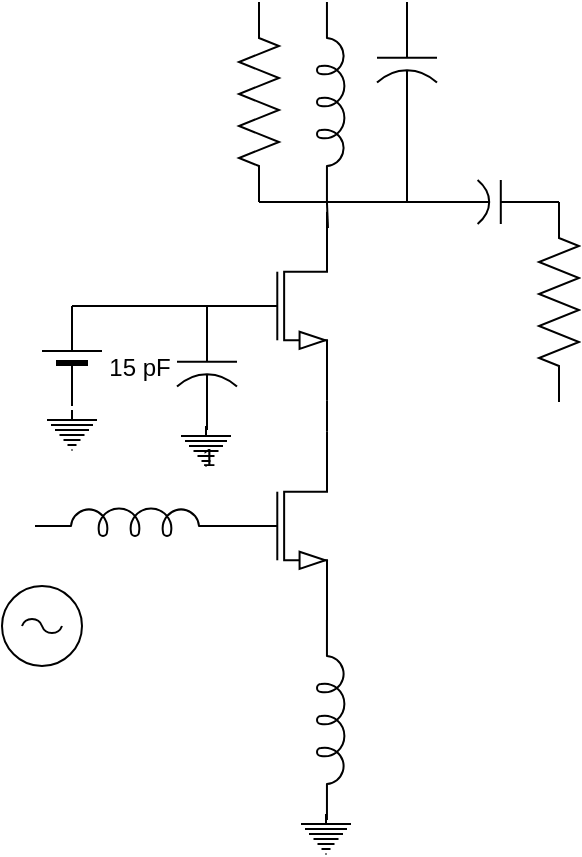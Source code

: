 <mxfile version="10.7.5" type="github"><diagram name="Page-1" id="7e0a89b8-554c-2b80-1dc8-d5c74ca68de4"><mxGraphModel dx="1360" dy="814" grid="1" gridSize="10" guides="1" tooltips="1" connect="1" arrows="1" fold="1" page="1" pageScale="1" pageWidth="1100" pageHeight="850" background="#ffffff" math="0" shadow="0"><root><mxCell id="0"/><mxCell id="1" parent="0"/><mxCell id="XNXPmuBRwYhyQWIhWre6-27" style="edgeStyle=orthogonalEdgeStyle;rounded=0;orthogonalLoop=1;jettySize=auto;html=1;exitX=1;exitY=0;exitDx=0;exitDy=0;exitPerimeter=0;entryX=1;entryY=1;entryDx=0;entryDy=0;entryPerimeter=0;endArrow=none;endFill=0;" edge="1" parent="1" source="XNXPmuBRwYhyQWIhWre6-1" target="XNXPmuBRwYhyQWIhWre6-2"><mxGeometry relative="1" as="geometry"/></mxCell><mxCell id="XNXPmuBRwYhyQWIhWre6-1" value="" style="verticalLabelPosition=bottom;shadow=0;dashed=0;align=center;fillColor=#ffffff;html=1;verticalAlign=top;strokeWidth=1;shape=mxgraph.electrical.transistors.nmos;pointerEvents=1;" vertex="1" parent="1"><mxGeometry x="532.5" y="500" width="60" height="100" as="geometry"/></mxCell><mxCell id="XNXPmuBRwYhyQWIhWre6-29" style="edgeStyle=orthogonalEdgeStyle;rounded=0;orthogonalLoop=1;jettySize=auto;html=1;exitX=1;exitY=0;exitDx=0;exitDy=0;exitPerimeter=0;entryX=1;entryY=0.645;entryDx=0;entryDy=0;entryPerimeter=0;endArrow=none;endFill=0;" edge="1" parent="1" target="XNXPmuBRwYhyQWIhWre6-4"><mxGeometry relative="1" as="geometry"><mxPoint x="593" y="401" as="sourcePoint"/></mxGeometry></mxCell><mxCell id="XNXPmuBRwYhyQWIhWre6-2" value="" style="verticalLabelPosition=bottom;shadow=0;dashed=0;align=center;fillColor=#ffffff;html=1;verticalAlign=top;strokeWidth=1;shape=mxgraph.electrical.transistors.nmos;pointerEvents=1;" vertex="1" parent="1"><mxGeometry x="532.5" y="390" width="60" height="100" as="geometry"/></mxCell><mxCell id="XNXPmuBRwYhyQWIhWre6-3" value="" style="pointerEvents=1;verticalLabelPosition=bottom;shadow=0;dashed=0;align=center;fillColor=#ffffff;html=1;verticalAlign=top;strokeWidth=1;shape=mxgraph.electrical.inductors.inductor_5;direction=south;" vertex="1" parent="1"><mxGeometry x="587.5" y="597" width="14" height="100" as="geometry"/></mxCell><mxCell id="XNXPmuBRwYhyQWIhWre6-30" style="edgeStyle=orthogonalEdgeStyle;rounded=0;orthogonalLoop=1;jettySize=auto;html=1;exitX=1;exitY=0.645;exitDx=0;exitDy=0;exitPerimeter=0;entryX=1;entryY=0.5;entryDx=0;entryDy=0;entryPerimeter=0;endArrow=none;endFill=0;" edge="1" parent="1" source="XNXPmuBRwYhyQWIhWre6-4" target="XNXPmuBRwYhyQWIhWre6-5"><mxGeometry relative="1" as="geometry"><Array as="points"><mxPoint x="570" y="388"/><mxPoint x="570" y="388"/></Array></mxGeometry></mxCell><mxCell id="XNXPmuBRwYhyQWIhWre6-31" style="edgeStyle=orthogonalEdgeStyle;rounded=0;orthogonalLoop=1;jettySize=auto;html=1;exitX=1;exitY=0.645;exitDx=0;exitDy=0;exitPerimeter=0;entryX=1;entryY=0.5;entryDx=0;entryDy=0;entryPerimeter=0;endArrow=none;endFill=0;" edge="1" parent="1" source="XNXPmuBRwYhyQWIhWre6-4" target="XNXPmuBRwYhyQWIhWre6-6"><mxGeometry relative="1" as="geometry"><Array as="points"><mxPoint x="633" y="388"/></Array></mxGeometry></mxCell><mxCell id="XNXPmuBRwYhyQWIhWre6-4" value="" style="pointerEvents=1;verticalLabelPosition=bottom;shadow=0;dashed=0;align=center;fillColor=#ffffff;html=1;verticalAlign=top;strokeWidth=1;shape=mxgraph.electrical.inductors.inductor_5;direction=south;" vertex="1" parent="1"><mxGeometry x="587.5" y="288" width="14" height="100" as="geometry"/></mxCell><mxCell id="XNXPmuBRwYhyQWIhWre6-5" value="" style="pointerEvents=1;verticalLabelPosition=bottom;shadow=0;dashed=0;align=center;fillColor=#ffffff;html=1;verticalAlign=top;strokeWidth=1;shape=mxgraph.electrical.resistors.resistor_2;direction=south;" vertex="1" parent="1"><mxGeometry x="548.5" y="288" width="20" height="100" as="geometry"/></mxCell><mxCell id="XNXPmuBRwYhyQWIhWre6-6" value="" style="pointerEvents=1;verticalLabelPosition=bottom;shadow=0;dashed=0;align=center;fillColor=#ffffff;html=1;verticalAlign=top;strokeWidth=1;shape=mxgraph.electrical.capacitors.capacitor_2;direction=south;" vertex="1" parent="1"><mxGeometry x="617.5" y="288" width="30" height="62" as="geometry"/></mxCell><mxCell id="XNXPmuBRwYhyQWIhWre6-11" value="" style="pointerEvents=1;verticalLabelPosition=bottom;shadow=0;dashed=0;align=center;fillColor=#ffffff;html=1;verticalAlign=top;strokeWidth=1;shape=mxgraph.electrical.inductors.inductor_5;direction=east;" vertex="1" parent="1"><mxGeometry x="446.5" y="541" width="100" height="14" as="geometry"/></mxCell><mxCell id="XNXPmuBRwYhyQWIhWre6-12" value="" style="pointerEvents=1;verticalLabelPosition=bottom;shadow=0;dashed=0;align=center;fillColor=#ffffff;html=1;verticalAlign=top;strokeWidth=1;shape=mxgraph.electrical.signal_sources.ac_source;" vertex="1" parent="1"><mxGeometry x="430" y="580" width="40" height="40" as="geometry"/></mxCell><mxCell id="XNXPmuBRwYhyQWIhWre6-33" style="edgeStyle=orthogonalEdgeStyle;rounded=0;orthogonalLoop=1;jettySize=auto;html=1;exitX=1;exitY=0.5;exitDx=0;exitDy=0;exitPerimeter=0;endArrow=none;endFill=0;" edge="1" parent="1" source="XNXPmuBRwYhyQWIhWre6-13"><mxGeometry relative="1" as="geometry"><mxPoint x="630" y="388" as="targetPoint"/></mxGeometry></mxCell><mxCell id="XNXPmuBRwYhyQWIhWre6-34" style="edgeStyle=orthogonalEdgeStyle;rounded=0;orthogonalLoop=1;jettySize=auto;html=1;exitX=0;exitY=0.5;exitDx=0;exitDy=0;exitPerimeter=0;entryX=0;entryY=0.5;entryDx=0;entryDy=0;entryPerimeter=0;endArrow=none;endFill=0;" edge="1" parent="1" source="XNXPmuBRwYhyQWIhWre6-13" target="XNXPmuBRwYhyQWIhWre6-32"><mxGeometry relative="1" as="geometry"/></mxCell><mxCell id="XNXPmuBRwYhyQWIhWre6-13" value="" style="pointerEvents=1;verticalLabelPosition=bottom;shadow=0;dashed=0;align=center;fillColor=#ffffff;html=1;verticalAlign=top;strokeWidth=1;shape=mxgraph.electrical.capacitors.capacitor_2;direction=west;" vertex="1" parent="1"><mxGeometry x="647.5" y="377" width="58" height="22" as="geometry"/></mxCell><mxCell id="XNXPmuBRwYhyQWIhWre6-14" value="1" style="pointerEvents=1;verticalLabelPosition=bottom;shadow=0;dashed=0;align=center;fillColor=#ffffff;html=1;verticalAlign=top;strokeWidth=1;shape=mxgraph.electrical.capacitors.capacitor_2;direction=south;" vertex="1" parent="1"><mxGeometry x="517.5" y="440" width="30" height="62" as="geometry"/></mxCell><mxCell id="XNXPmuBRwYhyQWIhWre6-15" value="" style="pointerEvents=1;verticalLabelPosition=bottom;shadow=0;dashed=0;align=center;fillColor=#ffffff;html=1;verticalAlign=top;strokeWidth=1;shape=mxgraph.electrical.signal_sources.protective_earth;" vertex="1" parent="1"><mxGeometry x="519.5" y="500" width="25" height="20" as="geometry"/></mxCell><mxCell id="XNXPmuBRwYhyQWIhWre6-16" value="" style="pointerEvents=1;verticalLabelPosition=bottom;shadow=0;dashed=0;align=center;fillColor=#ffffff;html=1;verticalAlign=top;strokeWidth=1;shape=mxgraph.electrical.signal_sources.protective_earth;" vertex="1" parent="1"><mxGeometry x="579.5" y="694" width="25" height="20" as="geometry"/></mxCell><mxCell id="XNXPmuBRwYhyQWIhWre6-26" style="edgeStyle=orthogonalEdgeStyle;rounded=0;orthogonalLoop=1;jettySize=auto;html=1;exitX=1;exitY=0.5;exitDx=0;exitDy=0;exitPerimeter=0;entryX=0;entryY=0.5;entryDx=0;entryDy=0;entryPerimeter=0;endArrow=none;endFill=0;" edge="1" parent="1" source="XNXPmuBRwYhyQWIhWre6-22" target="XNXPmuBRwYhyQWIhWre6-2"><mxGeometry relative="1" as="geometry"><Array as="points"><mxPoint x="480" y="440"/><mxPoint x="480" y="440"/></Array></mxGeometry></mxCell><mxCell id="XNXPmuBRwYhyQWIhWre6-22" value="" style="verticalLabelPosition=bottom;shadow=0;dashed=0;align=center;fillColor=#000000;strokeColor=#000000;html=1;verticalAlign=top;strokeWidth=1;shape=mxgraph.electrical.miscellaneous.monocell_battery;direction=north;" vertex="1" parent="1"><mxGeometry x="450" y="440" width="30" height="50" as="geometry"/></mxCell><mxCell id="XNXPmuBRwYhyQWIhWre6-23" value="" style="pointerEvents=1;verticalLabelPosition=bottom;shadow=0;dashed=0;align=center;fillColor=#ffffff;html=1;verticalAlign=top;strokeWidth=1;shape=mxgraph.electrical.signal_sources.protective_earth;" vertex="1" parent="1"><mxGeometry x="452.5" y="492" width="25" height="20" as="geometry"/></mxCell><mxCell id="XNXPmuBRwYhyQWIhWre6-32" value="" style="pointerEvents=1;verticalLabelPosition=bottom;shadow=0;dashed=0;align=center;fillColor=#ffffff;html=1;verticalAlign=top;strokeWidth=1;shape=mxgraph.electrical.resistors.resistor_2;direction=south;" vertex="1" parent="1"><mxGeometry x="698.5" y="388" width="20" height="100" as="geometry"/></mxCell><mxCell id="XNXPmuBRwYhyQWIhWre6-35" value="15 pF" style="text;html=1;strokeColor=none;fillColor=none;align=center;verticalAlign=middle;whiteSpace=wrap;rounded=0;" vertex="1" parent="1"><mxGeometry x="478.5" y="461" width="40" height="20" as="geometry"/></mxCell></root></mxGraphModel></diagram></mxfile>